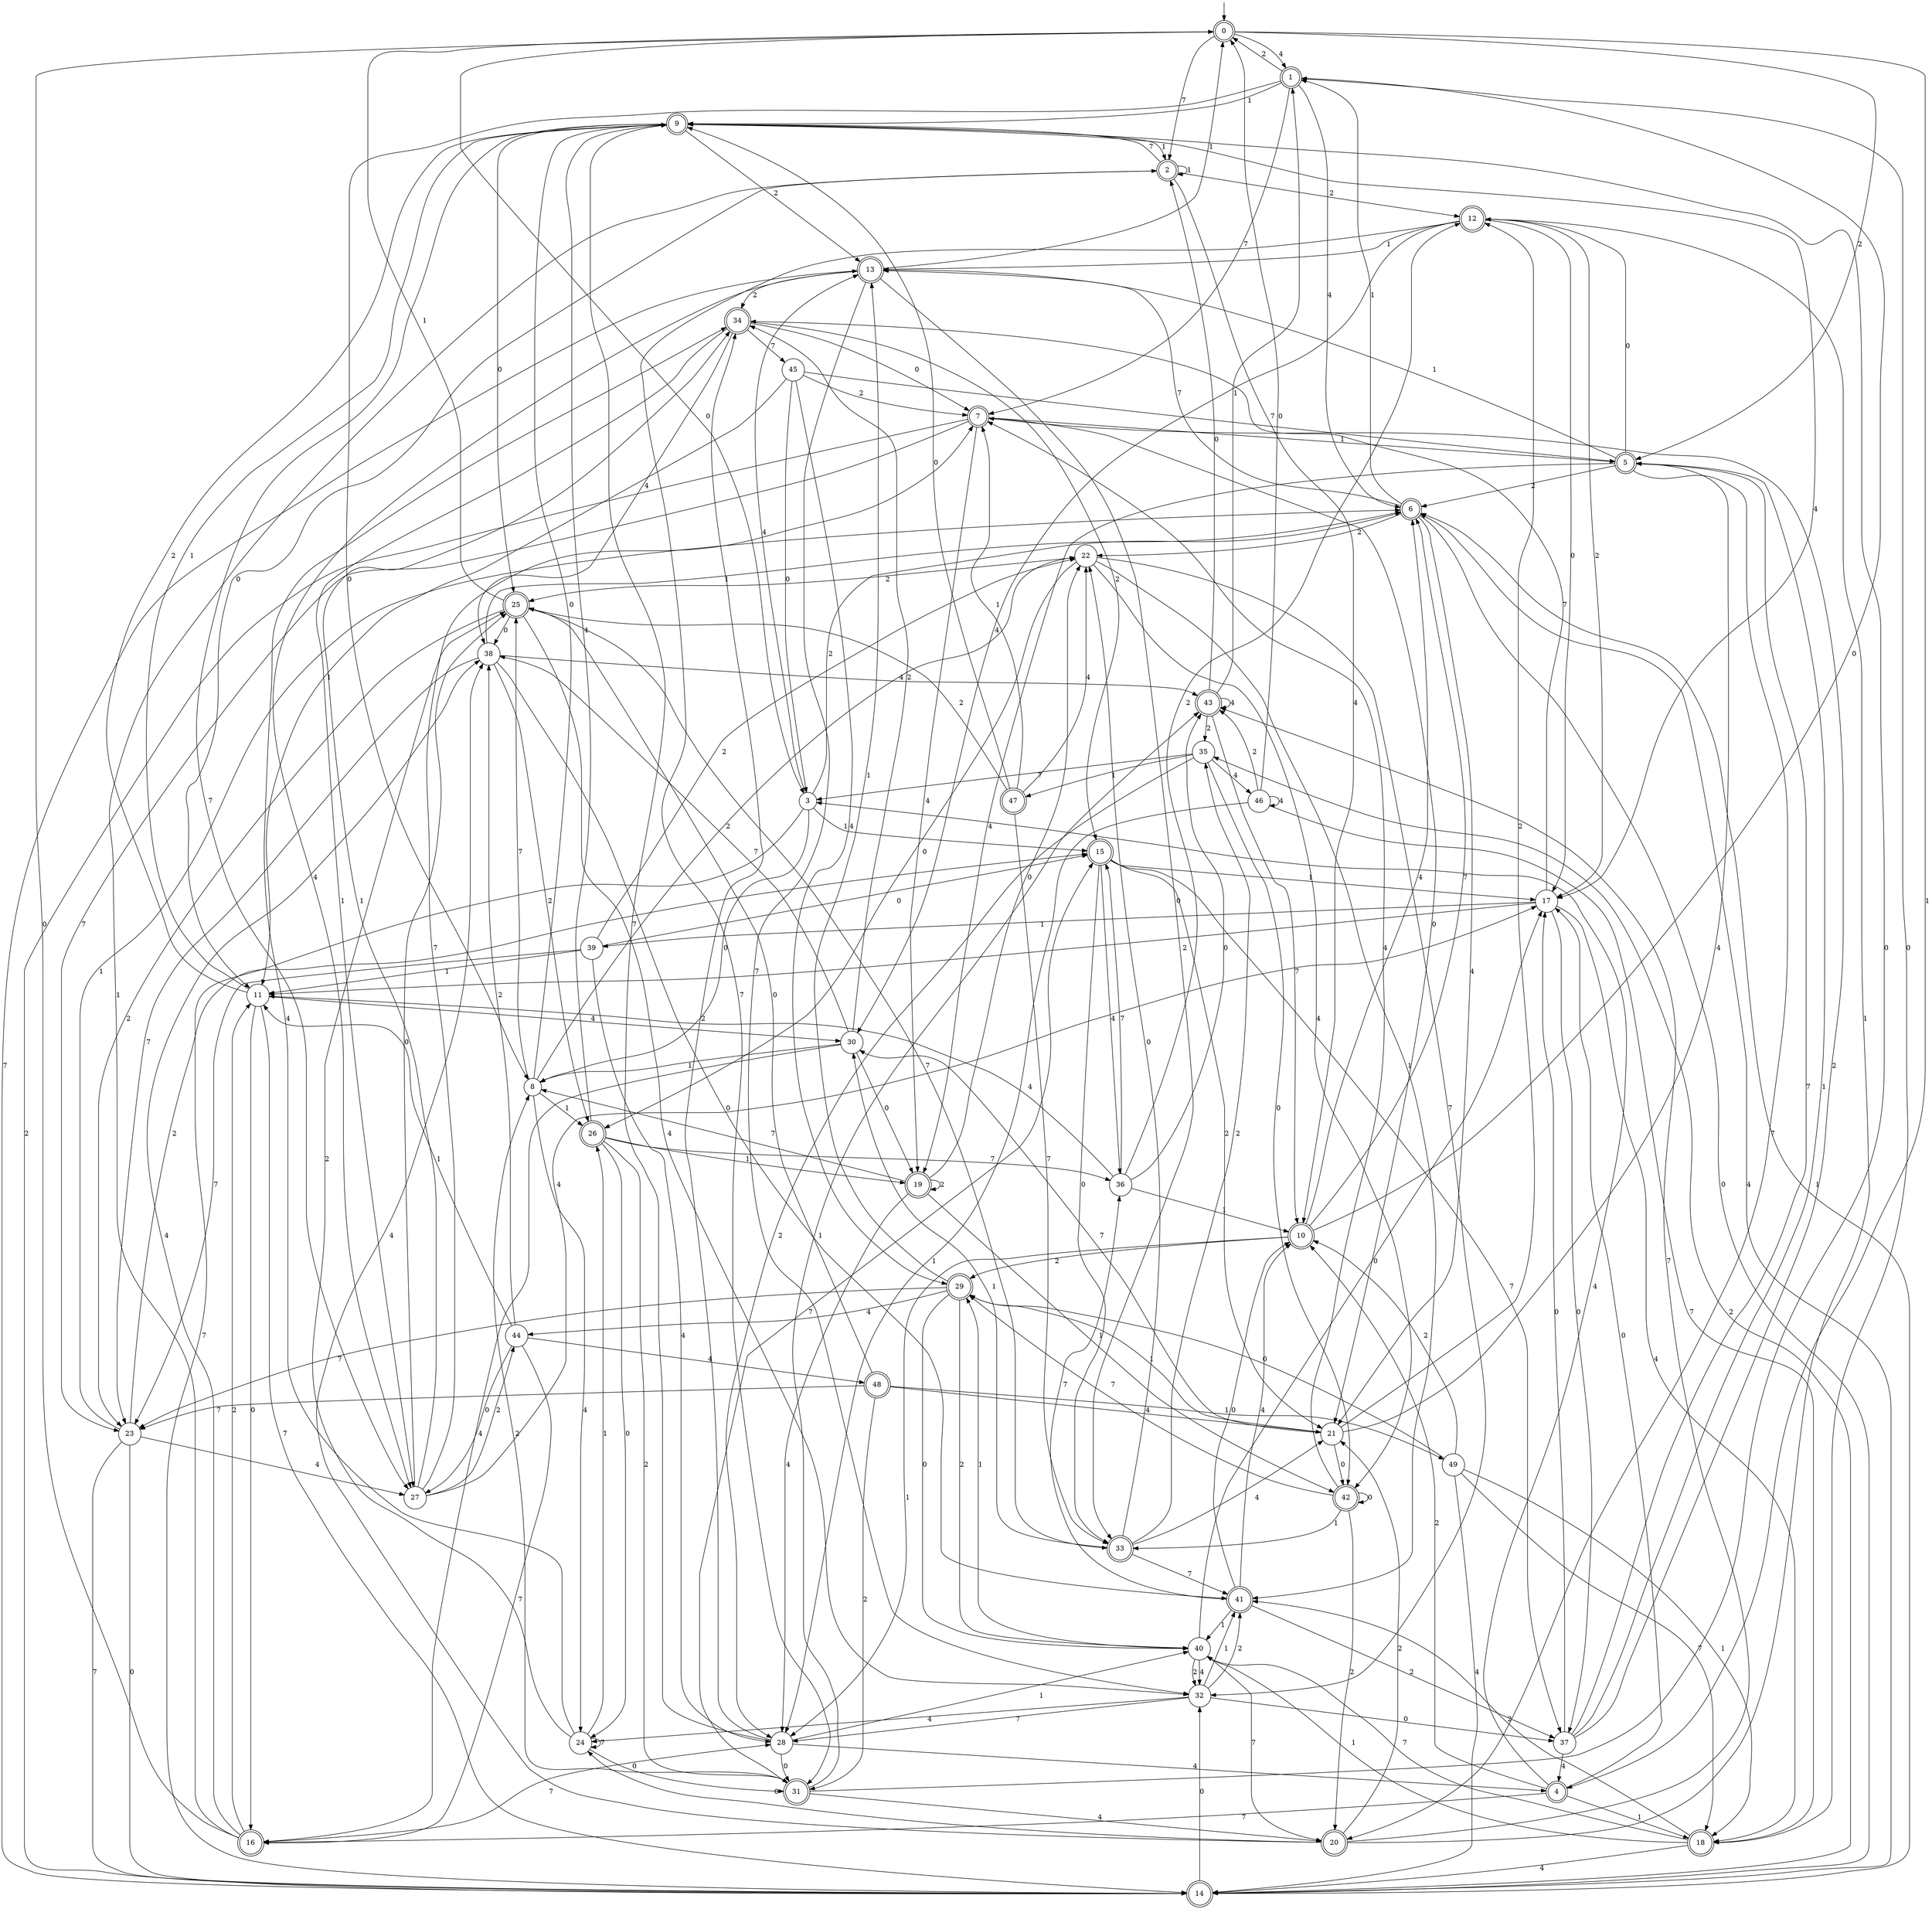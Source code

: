 digraph g {

	s0 [shape="doublecircle" label="0"];
	s1 [shape="doublecircle" label="1"];
	s2 [shape="doublecircle" label="2"];
	s3 [shape="circle" label="3"];
	s4 [shape="doublecircle" label="4"];
	s5 [shape="doublecircle" label="5"];
	s6 [shape="doublecircle" label="6"];
	s7 [shape="doublecircle" label="7"];
	s8 [shape="circle" label="8"];
	s9 [shape="doublecircle" label="9"];
	s10 [shape="doublecircle" label="10"];
	s11 [shape="circle" label="11"];
	s12 [shape="doublecircle" label="12"];
	s13 [shape="doublecircle" label="13"];
	s14 [shape="doublecircle" label="14"];
	s15 [shape="doublecircle" label="15"];
	s16 [shape="doublecircle" label="16"];
	s17 [shape="circle" label="17"];
	s18 [shape="doublecircle" label="18"];
	s19 [shape="doublecircle" label="19"];
	s20 [shape="doublecircle" label="20"];
	s21 [shape="circle" label="21"];
	s22 [shape="circle" label="22"];
	s23 [shape="circle" label="23"];
	s24 [shape="circle" label="24"];
	s25 [shape="doublecircle" label="25"];
	s26 [shape="doublecircle" label="26"];
	s27 [shape="circle" label="27"];
	s28 [shape="circle" label="28"];
	s29 [shape="doublecircle" label="29"];
	s30 [shape="circle" label="30"];
	s31 [shape="doublecircle" label="31"];
	s32 [shape="circle" label="32"];
	s33 [shape="doublecircle" label="33"];
	s34 [shape="doublecircle" label="34"];
	s35 [shape="circle" label="35"];
	s36 [shape="circle" label="36"];
	s37 [shape="circle" label="37"];
	s38 [shape="circle" label="38"];
	s39 [shape="circle" label="39"];
	s40 [shape="circle" label="40"];
	s41 [shape="doublecircle" label="41"];
	s42 [shape="doublecircle" label="42"];
	s43 [shape="doublecircle" label="43"];
	s44 [shape="circle" label="44"];
	s45 [shape="circle" label="45"];
	s46 [shape="circle" label="46"];
	s47 [shape="doublecircle" label="47"];
	s48 [shape="doublecircle" label="48"];
	s49 [shape="circle" label="49"];
	s0 -> s1 [label="4"];
	s0 -> s2 [label="7"];
	s0 -> s3 [label="0"];
	s0 -> s4 [label="1"];
	s0 -> s5 [label="2"];
	s1 -> s6 [label="4"];
	s1 -> s7 [label="7"];
	s1 -> s8 [label="0"];
	s1 -> s9 [label="1"];
	s1 -> s0 [label="2"];
	s2 -> s10 [label="4"];
	s2 -> s9 [label="7"];
	s2 -> s11 [label="0"];
	s2 -> s2 [label="1"];
	s2 -> s12 [label="2"];
	s3 -> s13 [label="4"];
	s3 -> s14 [label="7"];
	s3 -> s8 [label="0"];
	s3 -> s15 [label="1"];
	s3 -> s6 [label="2"];
	s4 -> s3 [label="4"];
	s4 -> s16 [label="7"];
	s4 -> s17 [label="0"];
	s4 -> s18 [label="1"];
	s4 -> s10 [label="2"];
	s5 -> s19 [label="4"];
	s5 -> s20 [label="7"];
	s5 -> s12 [label="0"];
	s5 -> s13 [label="1"];
	s5 -> s6 [label="2"];
	s6 -> s21 [label="4"];
	s6 -> s13 [label="7"];
	s6 -> s14 [label="0"];
	s6 -> s1 [label="1"];
	s6 -> s22 [label="2"];
	s7 -> s19 [label="4"];
	s7 -> s23 [label="7"];
	s7 -> s21 [label="0"];
	s7 -> s5 [label="1"];
	s7 -> s14 [label="2"];
	s8 -> s24 [label="4"];
	s8 -> s25 [label="7"];
	s8 -> s9 [label="0"];
	s8 -> s26 [label="1"];
	s8 -> s22 [label="2"];
	s9 -> s17 [label="4"];
	s9 -> s27 [label="7"];
	s9 -> s25 [label="0"];
	s9 -> s2 [label="1"];
	s9 -> s13 [label="2"];
	s10 -> s6 [label="4"];
	s10 -> s6 [label="7"];
	s10 -> s1 [label="0"];
	s10 -> s28 [label="1"];
	s10 -> s29 [label="2"];
	s11 -> s30 [label="4"];
	s11 -> s14 [label="7"];
	s11 -> s16 [label="0"];
	s11 -> s9 [label="1"];
	s11 -> s9 [label="2"];
	s12 -> s30 [label="4"];
	s12 -> s31 [label="7"];
	s12 -> s17 [label="0"];
	s12 -> s13 [label="1"];
	s12 -> s17 [label="2"];
	s13 -> s27 [label="4"];
	s13 -> s32 [label="7"];
	s13 -> s33 [label="0"];
	s13 -> s0 [label="1"];
	s13 -> s34 [label="2"];
	s14 -> s6 [label="4"];
	s14 -> s13 [label="7"];
	s14 -> s32 [label="0"];
	s14 -> s6 [label="1"];
	s14 -> s35 [label="2"];
	s15 -> s36 [label="4"];
	s15 -> s37 [label="7"];
	s15 -> s33 [label="0"];
	s15 -> s17 [label="1"];
	s15 -> s21 [label="2"];
	s16 -> s38 [label="4"];
	s16 -> s28 [label="7"];
	s16 -> s0 [label="0"];
	s16 -> s2 [label="1"];
	s16 -> s11 [label="2"];
	s17 -> s18 [label="4"];
	s17 -> s34 [label="7"];
	s17 -> s37 [label="0"];
	s17 -> s39 [label="1"];
	s17 -> s11 [label="2"];
	s18 -> s14 [label="4"];
	s18 -> s40 [label="7"];
	s18 -> s1 [label="0"];
	s18 -> s40 [label="1"];
	s18 -> s41 [label="2"];
	s19 -> s28 [label="4"];
	s19 -> s8 [label="7"];
	s19 -> s22 [label="0"];
	s19 -> s42 [label="1"];
	s19 -> s19 [label="2"];
	s20 -> s38 [label="4"];
	s20 -> s43 [label="7"];
	s20 -> s24 [label="0"];
	s20 -> s12 [label="1"];
	s20 -> s21 [label="2"];
	s21 -> s5 [label="4"];
	s21 -> s30 [label="7"];
	s21 -> s42 [label="0"];
	s21 -> s29 [label="1"];
	s21 -> s12 [label="2"];
	s22 -> s42 [label="4"];
	s22 -> s32 [label="7"];
	s22 -> s26 [label="0"];
	s22 -> s41 [label="1"];
	s22 -> s25 [label="2"];
	s23 -> s27 [label="4"];
	s23 -> s14 [label="7"];
	s23 -> s14 [label="0"];
	s23 -> s6 [label="1"];
	s23 -> s15 [label="2"];
	s24 -> s34 [label="4"];
	s24 -> s24 [label="7"];
	s24 -> s31 [label="0"];
	s24 -> s26 [label="1"];
	s24 -> s25 [label="2"];
	s25 -> s32 [label="4"];
	s25 -> s33 [label="7"];
	s25 -> s38 [label="0"];
	s25 -> s0 [label="1"];
	s25 -> s23 [label="2"];
	s26 -> s9 [label="4"];
	s26 -> s36 [label="7"];
	s26 -> s24 [label="0"];
	s26 -> s19 [label="1"];
	s26 -> s31 [label="2"];
	s27 -> s17 [label="4"];
	s27 -> s7 [label="7"];
	s27 -> s25 [label="0"];
	s27 -> s34 [label="1"];
	s27 -> s44 [label="2"];
	s28 -> s4 [label="4"];
	s28 -> s9 [label="7"];
	s28 -> s31 [label="0"];
	s28 -> s40 [label="1"];
	s28 -> s34 [label="2"];
	s29 -> s44 [label="4"];
	s29 -> s23 [label="7"];
	s29 -> s40 [label="0"];
	s29 -> s13 [label="1"];
	s29 -> s40 [label="2"];
	s30 -> s16 [label="4"];
	s30 -> s38 [label="7"];
	s30 -> s19 [label="0"];
	s30 -> s8 [label="1"];
	s30 -> s34 [label="2"];
	s31 -> s20 [label="4"];
	s31 -> s15 [label="7"];
	s31 -> s9 [label="0"];
	s31 -> s43 [label="1"];
	s31 -> s8 [label="2"];
	s32 -> s24 [label="4"];
	s32 -> s28 [label="7"];
	s32 -> s37 [label="0"];
	s32 -> s41 [label="1"];
	s32 -> s41 [label="2"];
	s33 -> s21 [label="4"];
	s33 -> s41 [label="7"];
	s33 -> s22 [label="0"];
	s33 -> s30 [label="1"];
	s33 -> s35 [label="2"];
	s34 -> s38 [label="4"];
	s34 -> s45 [label="7"];
	s34 -> s7 [label="0"];
	s34 -> s27 [label="1"];
	s34 -> s15 [label="2"];
	s35 -> s46 [label="4"];
	s35 -> s3 [label="7"];
	s35 -> s42 [label="0"];
	s35 -> s47 [label="1"];
	s35 -> s28 [label="2"];
	s36 -> s11 [label="4"];
	s36 -> s15 [label="7"];
	s36 -> s43 [label="0"];
	s36 -> s10 [label="1"];
	s36 -> s12 [label="2"];
	s37 -> s4 [label="4"];
	s37 -> s5 [label="7"];
	s37 -> s17 [label="0"];
	s37 -> s5 [label="1"];
	s37 -> s7 [label="2"];
	s38 -> s43 [label="4"];
	s38 -> s23 [label="7"];
	s38 -> s41 [label="0"];
	s38 -> s6 [label="1"];
	s38 -> s26 [label="2"];
	s39 -> s28 [label="4"];
	s39 -> s23 [label="7"];
	s39 -> s15 [label="0"];
	s39 -> s11 [label="1"];
	s39 -> s22 [label="2"];
	s40 -> s32 [label="4"];
	s40 -> s20 [label="7"];
	s40 -> s17 [label="0"];
	s40 -> s29 [label="1"];
	s40 -> s32 [label="2"];
	s41 -> s10 [label="4"];
	s41 -> s36 [label="7"];
	s41 -> s10 [label="0"];
	s41 -> s40 [label="1"];
	s41 -> s37 [label="2"];
	s42 -> s7 [label="4"];
	s42 -> s29 [label="7"];
	s42 -> s42 [label="0"];
	s42 -> s33 [label="1"];
	s42 -> s20 [label="2"];
	s43 -> s43 [label="4"];
	s43 -> s10 [label="7"];
	s43 -> s2 [label="0"];
	s43 -> s1 [label="1"];
	s43 -> s35 [label="2"];
	s44 -> s48 [label="4"];
	s44 -> s16 [label="7"];
	s44 -> s27 [label="0"];
	s44 -> s11 [label="1"];
	s44 -> s38 [label="2"];
	s45 -> s29 [label="4"];
	s45 -> s5 [label="7"];
	s45 -> s3 [label="0"];
	s45 -> s11 [label="1"];
	s45 -> s7 [label="2"];
	s46 -> s46 [label="4"];
	s46 -> s18 [label="7"];
	s46 -> s0 [label="0"];
	s46 -> s28 [label="1"];
	s46 -> s43 [label="2"];
	s47 -> s22 [label="4"];
	s47 -> s33 [label="7"];
	s47 -> s9 [label="0"];
	s47 -> s7 [label="1"];
	s47 -> s25 [label="2"];
	s48 -> s21 [label="4"];
	s48 -> s23 [label="7"];
	s48 -> s25 [label="0"];
	s48 -> s49 [label="1"];
	s48 -> s31 [label="2"];
	s49 -> s14 [label="4"];
	s49 -> s18 [label="7"];
	s49 -> s29 [label="0"];
	s49 -> s18 [label="1"];
	s49 -> s10 [label="2"];

__start0 [label="" shape="none" width="0" height="0"];
__start0 -> s0;

}
